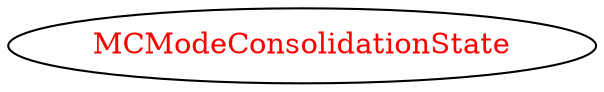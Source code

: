 digraph dependencyGraph {
 concentrate=true;
 ranksep="2.0";
 rankdir="LR"; 
 splines="ortho";
"MCModeConsolidationState" [fontcolor="red"];
}